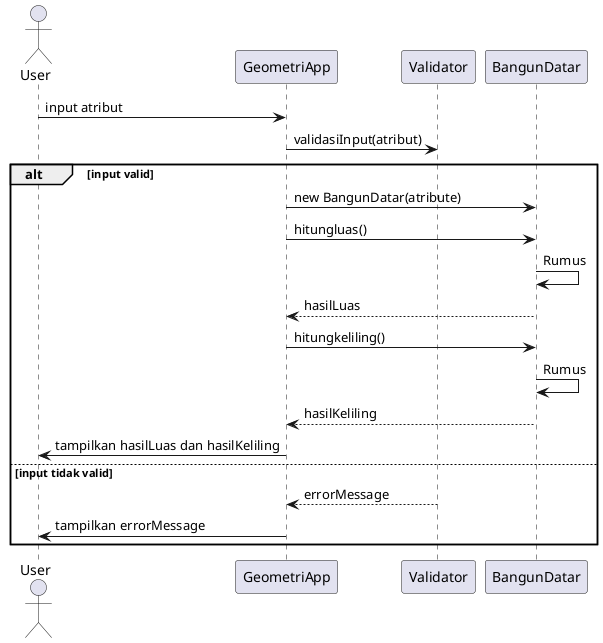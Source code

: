 @startuml
actor User
participant "GeometriApp" as UI
participant "Validator" as Validator
participant "BangunDatar" as BangunDatar

User -> UI: input atribut
UI -> Validator: validasiInput(atribut)
alt input valid
    UI -> BangunDatar: new BangunDatar(atribute)
    UI -> BangunDatar: hitungluas()
    BangunDatar -> BangunDatar: Rumus
    BangunDatar --> UI: hasilLuas
    UI -> BangunDatar: hitungkeliling()
    BangunDatar -> BangunDatar: Rumus
    BangunDatar --> UI: hasilKeliling
    UI -> User: tampilkan hasilLuas dan hasilKeliling
else input tidak valid
    Validator --> UI: errorMessage
    UI -> User: tampilkan errorMessage
end
@enduml